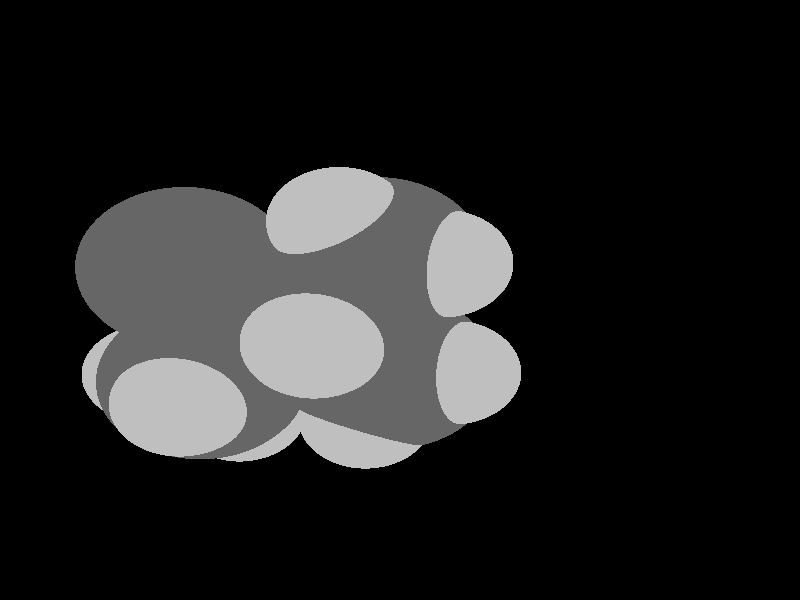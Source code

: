 global_settings {
	ambient_light rgb <0.200000002980232, 0.200000002980232, 0.200000002980232>
	max_trace_level 15
}

background { color rgb <0,0,0> }

camera {
	perspective
	location <-7.35544723531635, 0.350944226036477, 17.2831834924359>
	angle 40
	up <-0.515403980992513, -0.818918805835069, -0.252449452023042>
	right <-0.848637441657728, 0.528682024839186, 0.0176013984831941> * 1
	direction <0.1190513712382, 0.223309887962003, -0.967449980590574> }

light_source {
	<-91.8047641742461, -29.6000991754104, 63.7638515234716>
	color rgb <1, 1, 1>
	fade_distance 158.455629620769
	fade_power 0
	spotlight
	area_light <20, 0, 0>, <0, 0, 20>, 20, 20
	circular
	orient
	point_at <91.8047641742461, 29.6000991754104, -63.7638515234716>
}

light_source {
	<29.9206115290308, -70.0796829929712, -53.4408029037445>
	color rgb <0.300000011920929, 0.300000011920929, 0.300000011920929> shadowless
	fade_distance 158.455629620769
	fade_power 0
	parallel
	point_at <-29.9206115290308, 70.0796829929712, 53.4408029037445>
}

#default {
	finish {ambient 0.5 diffuse 1 specular 0.2 roughness .01 metallic 1}
}

union {
cylinder {
	<-1.58718996866682, 4.09782695454869, 0.264227838915205>, 	<-2.24920867740117, 3.75026602101314, 0.0929710803967135>, 0.075
	pigment { rgbt <0.400000005960464, 0.400000005960464, 0.400000005960464, 0> }
}
cylinder {
	<-2.24920867740117, 3.75026602101314, 0.0929710803967135>, 	<-2.91122738613551, 3.40270508747759, -0.0782856781217782>, 0.075
	pigment { rgbt <0.400000005960464, 0.400000005960464, 0.400000005960464, 0> }
}
cylinder {
	<-2.91122738613551, 3.40270508747759, -0.0782856781217782>, 	<-3.51230834306644, 3.72338977108515, 0.29640409509471>, 0.075
	pigment { rgbt <0.400000005960464, 0.400000005960464, 0.400000005960464, 0> }
}
cylinder {
	<-3.51230834306644, 3.72338977108515, 0.29640409509471>, 	<-4.11338929999738, 4.04407445469272, 0.671093868311198>, 0.075
	pigment { rgbt <0.400000005960464, 0.400000005960464, 0.400000005960464, 0> }
}
cylinder {
	<-2.91122738613551, 3.40270508747759, -0.0782856781217782>, 	<-2.83967399218803, 2.65403815828643, 0.0711921183739815>, 0.075
	pigment { rgbt <0.400000005960464, 0.400000005960464, 0.400000005960464, 0> }
}
cylinder {
	<-2.83967399218803, 2.65403815828643, 0.0711921183739815>, 	<-2.76812059824055, 1.90537122909527, 0.220669914869741>, 0.075
	pigment { rgbt <0.400000005960464, 0.400000005960464, 0.400000005960464, 0> }
}
cylinder {
	<-4.11338929999738, 4.04407445469272, 0.671093868311198>, 	<-4.20662225477334, 4.78192777524488, 0.48326294077464>, 0.075
	pigment { rgbt <0.400000005960464, 0.400000005960464, 0.400000005960464, 0> }
}
cylinder {
	<-4.20662225477334, 4.78192777524488, 0.48326294077464>, 	<-4.29985520954929, 5.51978109579703, 0.295432013238082>, 0.075
	pigment { rgbt <0.400000005960464, 0.400000005960464, 0.400000005960464, 0> }
}
cylinder {
	<-4.11338929999738, 4.04407445469272, 0.671093868311198>, 	<-4.77146131467174, 3.67343798401215, 0.538671425522677>, 0.075
	pigment { rgbt <0.400000005960464, 0.400000005960464, 0.400000005960464, 0> }
}
cylinder {
	<-4.77146131467174, 3.67343798401215, 0.538671425522677>, 	<-5.42953332934611, 3.30280151333158, 0.406248982734155>, 0.075
	pigment { rgbt <0.400000005960464, 0.400000005960464, 0.400000005960464, 0> }
}
cylinder {
	<-1.58718996866682, 4.09782695454869, 0.264227838915205>, 	<-1.58163435088231, 4.73315377033984, 0.0568137066273482>, 0.075
	pigment { rgbt <0.400000005960464, 0.400000005960464, 0.400000005960464, 0> }
}
cylinder {
	<-1.58163435088231, 4.73315377033984, 0.0568137066273482>, 	<-1.57809865564011, 5.13748720128538, -0.0751883837143122>, 0.075
	pigment { rgbt <0.75, 0.75, 0.75, 0> }
}
cylinder {
	<-1.58718996866682, 4.09782695454869, 0.264227838915205>, 	<-1.07293906709196, 3.79185896707931, -0.0356015310282985>, 0.075
	pigment { rgbt <0.400000005960464, 0.400000005960464, 0.400000005960464, 0> }
}
cylinder {
	<-1.07293906709196, 3.79185896707931, -0.0356015310282985>, 	<-0.74539396793188, 3.59697682980243, -0.226573759581514>, 0.075
	pigment { rgbt <0.75, 0.75, 0.75, 0> }
}
cylinder {
	<-1.58718996866682, 4.09782695454869, 0.264227838915205>, 	<-1.47446058876199, 4.09083698898178, 0.923816895221733>, 0.075
	pigment { rgbt <0.400000005960464, 0.400000005960464, 0.400000005960464, 0> }
}
cylinder {
	<-1.47446058876199, 4.09083698898178, 0.923816895221733>, 	<-1.40266616390368, 4.08638526079807, 1.34389209638346>, 0.075
	pigment { rgbt <0.75, 0.75, 0.75, 0> }
}
cylinder {
	<-2.91122738613551, 3.40270508747759, -0.0782856781217782>, 	<-3.01016406239625, 3.4678876278057, -0.738329973299425>, 0.075
	pigment { rgbt <0.400000005960464, 0.400000005960464, 0.400000005960464, 0> }
}
cylinder {
	<-3.01016406239625, 3.4678876278057, -0.738329973299425>, 	<-3.07324949530487, 3.50945026089685, -1.15919695280473>, 0.075
	pigment { rgbt <0.75, 0.75, 0.75, 0> }
}
cylinder {
	<-4.11338929999738, 4.04407445469272, 0.671093868311198>, 	<-3.99523360246029, 4.01561420849002, 1.33058196548751>, 0.075
	pigment { rgbt <0.400000005960464, 0.400000005960464, 0.400000005960464, 0> }
}
cylinder {
	<-3.99523360246029, 4.01561420849002, 1.33058196548751>, 	<-3.91989347840277, 3.99746697966979, 1.75109418869307>, 0.075
	pigment { rgbt <0.75, 0.75, 0.75, 0> }
}
cylinder {
	<-4.29985520954929, 5.51978109579703, 0.295432013238082>, 	<-4.37726359975353, 5.59276162521711, -0.365246966172244>, 0.075
	pigment { rgbt <0.400000005960464, 0.400000005960464, 0.400000005960464, 0> }
}
cylinder {
	<-4.37726359975353, 5.59276162521711, -0.365246966172244>, 	<-4.42656301394136, 5.63924104867541, -0.786016427534386>, 0.075
	pigment { rgbt <0.75, 0.75, 0.75, 0> }
}
cylinder {
	<-4.29985520954929, 5.51978109579703, 0.295432013238082>, 	<-3.77841991221641, 5.89079774623062, 0.488166570226508>, 0.075
	pigment { rgbt <0.400000005960464, 0.400000005960464, 0.400000005960464, 0> }
}
cylinder {
	<-3.77841991221641, 5.89079774623062, 0.488166570226508>, 	<-3.44656844099317, 6.12691989201644, 0.610826556267569>, 0.075
	pigment { rgbt <0.75, 0.75, 0.75, 0> }
}
cylinder {
	<-4.29985520954929, 5.51978109579703, 0.295432013238082>, 	<-4.84075785898752, 5.77552573265086, 0.595408200058663>, 0.075
	pigment { rgbt <0.400000005960464, 0.400000005960464, 0.400000005960464, 0> }
}
cylinder {
	<-4.84075785898752, 5.77552573265086, 0.595408200058663>, 	<-5.18527813133367, 5.9384186525348, 0.786473778473045>, 0.075
	pigment { rgbt <0.75, 0.75, 0.75, 0> }
}
cylinder {
	<-5.42953332934611, 3.30280151333158, 0.406248982734155>, 	<-5.55465386299561, 3.2583308923333, -0.249527145061055>, 0.075
	pigment { rgbt <0.400000005960464, 0.400000005960464, 0.400000005960464, 0> }
}
cylinder {
	<-5.55465386299561, 3.2583308923333, -0.249527145061055>, 	<-5.63433282063145, 3.2300112183101, -0.667136923257498>, 0.075
	pigment { rgbt <0.75, 0.75, 0.75, 0> }
}
cylinder {
	<-5.42953332934611, 3.30280151333158, 0.406248982734155>, 	<-5.94413493805796, 3.61982028574689, 0.693738008374959>, 0.075
	pigment { rgbt <0.400000005960464, 0.400000005960464, 0.400000005960464, 0> }
}
cylinder {
	<-5.94413493805796, 3.61982028574689, 0.693738008374959>, 	<-6.27190291640799, 3.82174076243113, 0.87684994416541>, 0.075
	pigment { rgbt <0.75, 0.75, 0.75, 0> }
}
cylinder {
	<-5.42953332934611, 3.30280151333158, 0.406248982734155>, 	<-5.41728222940502, 2.68488089075598, 0.661264606273011>, 0.075
	pigment { rgbt <0.400000005960464, 0.400000005960464, 0.400000005960464, 0> }
}
cylinder {
	<-5.41728222940502, 2.68488089075598, 0.661264606273011>, 	<-5.40948382751299, 2.29154532289719, 0.823594056744208>, 0.075
	pigment { rgbt <0.75, 0.75, 0.75, 0> }
}
sphere {
	<-1.58718996866682, 4.09782695454869, 0.264227838915205>, 0.4104
	pigment { rgbt <0.400000005960464, 0.400000005960464, 0.400000005960464,0> }
}
sphere {
	<-2.91122738613551, 3.40270508747759, -0.0782856781217782>, 0.4104
	pigment { rgbt <0.400000005960464, 0.400000005960464, 0.400000005960464,0> }
}
sphere {
	<-4.11338929999738, 4.04407445469272, 0.671093868311198>, 0.4104
	pigment { rgbt <0.400000005960464, 0.400000005960464, 0.400000005960464,0> }
}
sphere {
	<-2.76812059824055, 1.90537122909527, 0.220669914869741>, 0.4104
	pigment { rgbt <0.400000005960464, 0.400000005960464, 0.400000005960464,0> }
}
sphere {
	<-4.29985520954929, 5.51978109579703, 0.295432013238082>, 0.4104
	pigment { rgbt <0.400000005960464, 0.400000005960464, 0.400000005960464,0> }
}
sphere {
	<-5.42953332934611, 3.30280151333158, 0.406248982734155>, 0.4104
	pigment { rgbt <0.400000005960464, 0.400000005960464, 0.400000005960464,0> }
}
sphere {
	<-1.57809865564011, 5.13748720128538, -0.0751883837143122>, 0.1674
	pigment { rgbt <0.75, 0.75, 0.75,0> }
}
sphere {
	<-0.74539396793188, 3.59697682980243, -0.226573759581514>, 0.1674
	pigment { rgbt <0.75, 0.75, 0.75,0> }
}
sphere {
	<-1.40266616390368, 4.08638526079807, 1.34389209638346>, 0.1674
	pigment { rgbt <0.75, 0.75, 0.75,0> }
}
sphere {
	<-3.07324949530487, 3.50945026089685, -1.15919695280473>, 0.1674
	pigment { rgbt <0.75, 0.75, 0.75,0> }
}
sphere {
	<-3.91989347840277, 3.99746697966979, 1.75109418869307>, 0.1674
	pigment { rgbt <0.75, 0.75, 0.75,0> }
}
sphere {
	<-4.42656301394136, 5.63924104867541, -0.786016427534386>, 0.1674
	pigment { rgbt <0.75, 0.75, 0.75,0> }
}
sphere {
	<-3.44656844099317, 6.12691989201644, 0.610826556267569>, 0.1674
	pigment { rgbt <0.75, 0.75, 0.75,0> }
}
sphere {
	<-5.18527813133367, 5.9384186525348, 0.786473778473045>, 0.1674
	pigment { rgbt <0.75, 0.75, 0.75,0> }
}
sphere {
	<-5.63433282063145, 3.2300112183101, -0.667136923257498>, 0.1674
	pigment { rgbt <0.75, 0.75, 0.75,0> }
}
sphere {
	<-6.27190291640799, 3.82174076243113, 0.87684994416541>, 0.1674
	pigment { rgbt <0.75, 0.75, 0.75,0> }
}
sphere {
	<-5.40948382751299, 2.29154532289719, 0.823594056744208>, 0.1674
	pigment { rgbt <0.75, 0.75, 0.75,0> }
}
}
merge {
}
union {
}
merge {
sphere {
	<-1.58718996866682, 4.09782695454869, 0.264227838915205>, 1.69983
	pigment { rgbt <0, 0, 0,0> }
}
sphere {
	<-2.91122738613551, 3.40270508747759, -0.0782856781217782>, 1.69983
	pigment { rgbt <0, 0, 0,0> }
}
sphere {
	<-4.11338929999738, 4.04407445469272, 0.671093868311198>, 1.69983
	pigment { rgbt <0, 0, 0,0> }
}
sphere {
	<-2.76812059824055, 1.90537122909527, 0.220669914869741>, 1.69983
	pigment { rgbt <0, 0, 0,0> }
}
sphere {
	<-4.29985520954929, 5.51978109579703, 0.295432013238082>, 1.69983
	pigment { rgbt <0, 0, 0,0> }
}
sphere {
	<-5.42953332934611, 3.30280151333158, 0.406248982734155>, 1.69983
	pigment { rgbt <0, 0, 0,0> }
}
sphere {
	<-1.57809865564011, 5.13748720128538, -0.0751883837143122>, 1.09989
	pigment { rgbt <0, 0, 0,0> }
}
sphere {
	<-0.74539396793188, 3.59697682980243, -0.226573759581514>, 1.09989
	pigment { rgbt <0, 0, 0,0> }
}
sphere {
	<-1.40266616390368, 4.08638526079807, 1.34389209638346>, 1.09989
	pigment { rgbt <0, 0, 0,0> }
}
sphere {
	<-3.07324949530487, 3.50945026089685, -1.15919695280473>, 1.09989
	pigment { rgbt <0, 0, 0,0> }
}
sphere {
	<-3.91989347840277, 3.99746697966979, 1.75109418869307>, 1.09989
	pigment { rgbt <0, 0, 0,0> }
}
sphere {
	<-4.42656301394136, 5.63924104867541, -0.786016427534386>, 1.09989
	pigment { rgbt <0, 0, 0,0> }
}
sphere {
	<-3.44656844099317, 6.12691989201644, 0.610826556267569>, 1.09989
	pigment { rgbt <0, 0, 0,0> }
}
sphere {
	<-5.18527813133367, 5.9384186525348, 0.786473778473045>, 1.09989
	pigment { rgbt <0, 0, 0,0> }
}
sphere {
	<-5.63433282063145, 3.2300112183101, -0.667136923257498>, 1.09989
	pigment { rgbt <0, 0, 0,0> }
}
sphere {
	<-6.27190291640799, 3.82174076243113, 0.87684994416541>, 1.09989
	pigment { rgbt <0, 0, 0,0> }
}
sphere {
	<-5.40948382751299, 2.29154532289719, 0.823594056744208>, 1.09989
	pigment { rgbt <0, 0, 0,0> }
}
sphere {
	<-1.58718996866682, 4.09782695454869, 0.264227838915205>, 1.7
	pigment { rgbt <0.400000005960464, 0.400000005960464, 0.400000005960464,0.350000023841858> }
}
sphere {
	<-2.91122738613551, 3.40270508747759, -0.0782856781217782>, 1.7
	pigment { rgbt <0.400000005960464, 0.400000005960464, 0.400000005960464,0.350000023841858> }
}
sphere {
	<-4.11338929999738, 4.04407445469272, 0.671093868311198>, 1.7
	pigment { rgbt <0.400000005960464, 0.400000005960464, 0.400000005960464,0.350000023841858> }
}
sphere {
	<-2.76812059824055, 1.90537122909527, 0.220669914869741>, 1.7
	pigment { rgbt <0.400000005960464, 0.400000005960464, 0.400000005960464,0.350000023841858> }
}
sphere {
	<-4.29985520954929, 5.51978109579703, 0.295432013238082>, 1.7
	pigment { rgbt <0.400000005960464, 0.400000005960464, 0.400000005960464,0.350000023841858> }
}
sphere {
	<-5.42953332934611, 3.30280151333158, 0.406248982734155>, 1.7
	pigment { rgbt <0.400000005960464, 0.400000005960464, 0.400000005960464,0.350000023841858> }
}
sphere {
	<-1.57809865564011, 5.13748720128538, -0.0751883837143122>, 1.1
	pigment { rgbt <0.75, 0.75, 0.75,0.350000023841858> }
}
sphere {
	<-0.74539396793188, 3.59697682980243, -0.226573759581514>, 1.1
	pigment { rgbt <0.75, 0.75, 0.75,0.350000023841858> }
}
sphere {
	<-1.40266616390368, 4.08638526079807, 1.34389209638346>, 1.1
	pigment { rgbt <0.75, 0.75, 0.75,0.350000023841858> }
}
sphere {
	<-3.07324949530487, 3.50945026089685, -1.15919695280473>, 1.1
	pigment { rgbt <0.75, 0.75, 0.75,0.350000023841858> }
}
sphere {
	<-3.91989347840277, 3.99746697966979, 1.75109418869307>, 1.1
	pigment { rgbt <0.75, 0.75, 0.75,0.350000023841858> }
}
sphere {
	<-4.42656301394136, 5.63924104867541, -0.786016427534386>, 1.1
	pigment { rgbt <0.75, 0.75, 0.75,0.350000023841858> }
}
sphere {
	<-3.44656844099317, 6.12691989201644, 0.610826556267569>, 1.1
	pigment { rgbt <0.75, 0.75, 0.75,0.350000023841858> }
}
sphere {
	<-5.18527813133367, 5.9384186525348, 0.786473778473045>, 1.1
	pigment { rgbt <0.75, 0.75, 0.75,0.350000023841858> }
}
sphere {
	<-5.63433282063145, 3.2300112183101, -0.667136923257498>, 1.1
	pigment { rgbt <0.75, 0.75, 0.75,0.350000023841858> }
}
sphere {
	<-6.27190291640799, 3.82174076243113, 0.87684994416541>, 1.1
	pigment { rgbt <0.75, 0.75, 0.75,0.350000023841858> }
}
sphere {
	<-5.40948382751299, 2.29154532289719, 0.823594056744208>, 1.1
	pigment { rgbt <0.75, 0.75, 0.75,0.350000023841858> }
}
}
